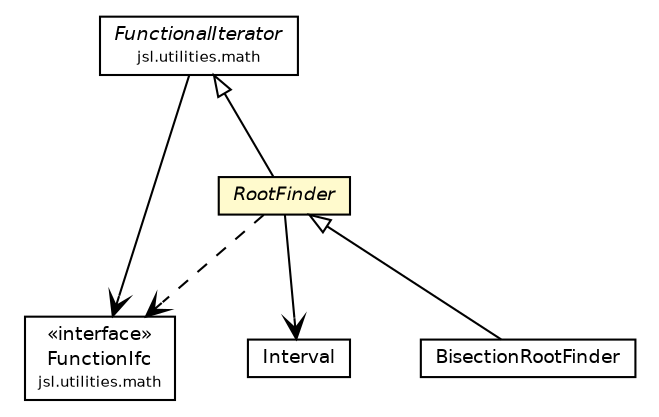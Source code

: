 #!/usr/local/bin/dot
#
# Class diagram 
# Generated by UMLGraph version 5.4 (http://www.umlgraph.org/)
#

digraph G {
	edge [fontname="Helvetica",fontsize=10,labelfontname="Helvetica",labelfontsize=10];
	node [fontname="Helvetica",fontsize=10,shape=plaintext];
	nodesep=0.25;
	ranksep=0.5;
	// jsl.utilities.math.FunctionIfc
	c187765 [label=<<table title="jsl.utilities.math.FunctionIfc" border="0" cellborder="1" cellspacing="0" cellpadding="2" port="p" href="../math/FunctionIfc.html">
		<tr><td><table border="0" cellspacing="0" cellpadding="1">
<tr><td align="center" balign="center"> &#171;interface&#187; </td></tr>
<tr><td align="center" balign="center"> FunctionIfc </td></tr>
<tr><td align="center" balign="center"><font point-size="7.0"> jsl.utilities.math </font></td></tr>
		</table></td></tr>
		</table>>, URL="../math/FunctionIfc.html", fontname="Helvetica", fontcolor="black", fontsize=9.0];
	// jsl.utilities.math.FunctionalIterator
	c187766 [label=<<table title="jsl.utilities.math.FunctionalIterator" border="0" cellborder="1" cellspacing="0" cellpadding="2" port="p" href="../math/FunctionalIterator.html">
		<tr><td><table border="0" cellspacing="0" cellpadding="1">
<tr><td align="center" balign="center"><font face="Helvetica-Oblique"> FunctionalIterator </font></td></tr>
<tr><td align="center" balign="center"><font point-size="7.0"> jsl.utilities.math </font></td></tr>
		</table></td></tr>
		</table>>, URL="../math/FunctionalIterator.html", fontname="Helvetica", fontcolor="black", fontsize=9.0];
	// jsl.utilities.rootfinding.RootFinder
	c187876 [label=<<table title="jsl.utilities.rootfinding.RootFinder" border="0" cellborder="1" cellspacing="0" cellpadding="2" port="p" bgcolor="lemonChiffon" href="./RootFinder.html">
		<tr><td><table border="0" cellspacing="0" cellpadding="1">
<tr><td align="center" balign="center"><font face="Helvetica-Oblique"> RootFinder </font></td></tr>
		</table></td></tr>
		</table>>, URL="./RootFinder.html", fontname="Helvetica", fontcolor="black", fontsize=9.0];
	// jsl.utilities.rootfinding.Interval
	c187879 [label=<<table title="jsl.utilities.rootfinding.Interval" border="0" cellborder="1" cellspacing="0" cellpadding="2" port="p" href="./Interval.html">
		<tr><td><table border="0" cellspacing="0" cellpadding="1">
<tr><td align="center" balign="center"> Interval </td></tr>
		</table></td></tr>
		</table>>, URL="./Interval.html", fontname="Helvetica", fontcolor="black", fontsize=9.0];
	// jsl.utilities.rootfinding.BisectionRootFinder
	c187880 [label=<<table title="jsl.utilities.rootfinding.BisectionRootFinder" border="0" cellborder="1" cellspacing="0" cellpadding="2" port="p" href="./BisectionRootFinder.html">
		<tr><td><table border="0" cellspacing="0" cellpadding="1">
<tr><td align="center" balign="center"> BisectionRootFinder </td></tr>
		</table></td></tr>
		</table>>, URL="./BisectionRootFinder.html", fontname="Helvetica", fontcolor="black", fontsize=9.0];
	//jsl.utilities.rootfinding.RootFinder extends jsl.utilities.math.FunctionalIterator
	c187766:p -> c187876:p [dir=back,arrowtail=empty];
	//jsl.utilities.rootfinding.BisectionRootFinder extends jsl.utilities.rootfinding.RootFinder
	c187876:p -> c187880:p [dir=back,arrowtail=empty];
	// jsl.utilities.math.FunctionalIterator NAVASSOC jsl.utilities.math.FunctionIfc
	c187766:p -> c187765:p [taillabel="", label="", headlabel="", fontname="Helvetica", fontcolor="black", fontsize=10.0, color="black", arrowhead=open];
	// jsl.utilities.rootfinding.RootFinder NAVASSOC jsl.utilities.rootfinding.Interval
	c187876:p -> c187879:p [taillabel="", label="", headlabel="", fontname="Helvetica", fontcolor="black", fontsize=10.0, color="black", arrowhead=open];
	// jsl.utilities.rootfinding.RootFinder DEPEND jsl.utilities.math.FunctionIfc
	c187876:p -> c187765:p [taillabel="", label="", headlabel="", fontname="Helvetica", fontcolor="black", fontsize=10.0, color="black", arrowhead=open, style=dashed];
}

